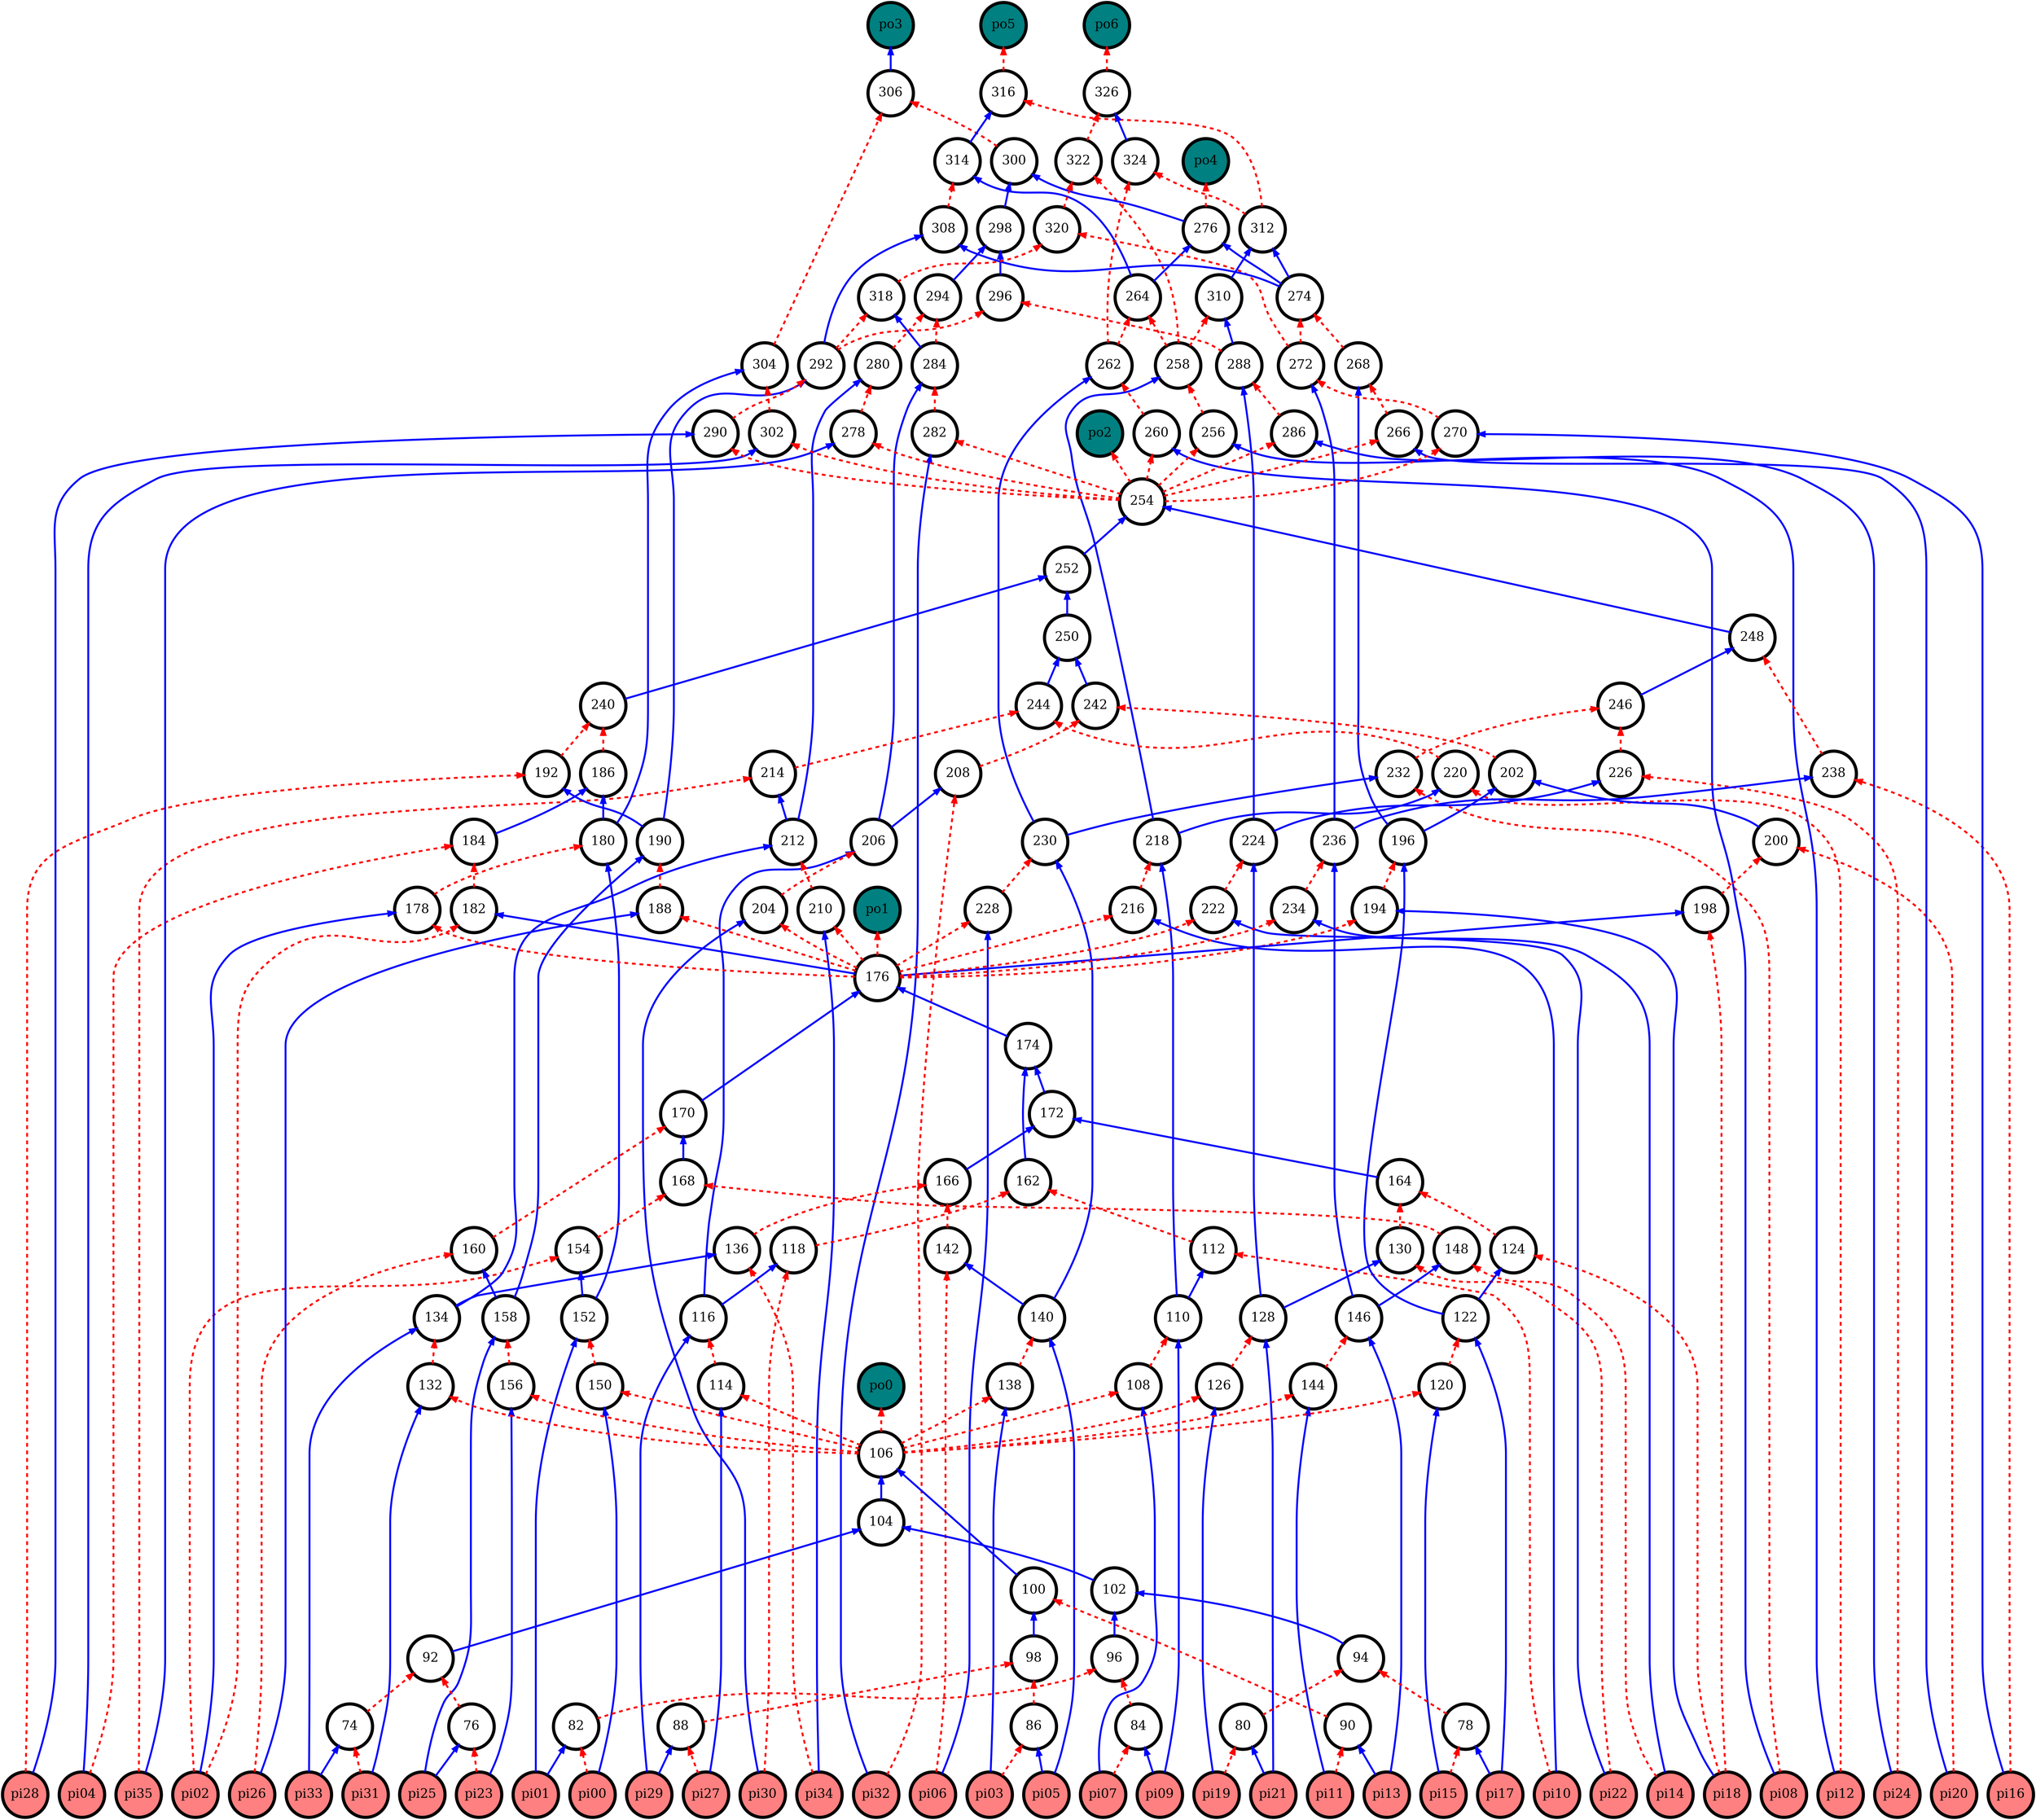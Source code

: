 digraph aig {
"pi00" [shape=circle, height=1, width=1, penwidth=5 style=filled, fillcolor="#ff8080", fontsize=20]
"pi01" [shape=circle, height=1, width=1, penwidth=5 style=filled, fillcolor="#ff8080", fontsize=20]
"pi02" [shape=circle, height=1, width=1, penwidth=5 style=filled, fillcolor="#ff8080", fontsize=20]
"pi03" [shape=circle, height=1, width=1, penwidth=5 style=filled, fillcolor="#ff8080", fontsize=20]
"pi04" [shape=circle, height=1, width=1, penwidth=5 style=filled, fillcolor="#ff8080", fontsize=20]
"pi05" [shape=circle, height=1, width=1, penwidth=5 style=filled, fillcolor="#ff8080", fontsize=20]
"pi06" [shape=circle, height=1, width=1, penwidth=5 style=filled, fillcolor="#ff8080", fontsize=20]
"pi07" [shape=circle, height=1, width=1, penwidth=5 style=filled, fillcolor="#ff8080", fontsize=20]
"pi08" [shape=circle, height=1, width=1, penwidth=5 style=filled, fillcolor="#ff8080", fontsize=20]
"pi09" [shape=circle, height=1, width=1, penwidth=5 style=filled, fillcolor="#ff8080", fontsize=20]
"pi10" [shape=circle, height=1, width=1, penwidth=5 style=filled, fillcolor="#ff8080", fontsize=20]
"pi11" [shape=circle, height=1, width=1, penwidth=5 style=filled, fillcolor="#ff8080", fontsize=20]
"pi12" [shape=circle, height=1, width=1, penwidth=5 style=filled, fillcolor="#ff8080", fontsize=20]
"pi13" [shape=circle, height=1, width=1, penwidth=5 style=filled, fillcolor="#ff8080", fontsize=20]
"pi14" [shape=circle, height=1, width=1, penwidth=5 style=filled, fillcolor="#ff8080", fontsize=20]
"pi15" [shape=circle, height=1, width=1, penwidth=5 style=filled, fillcolor="#ff8080", fontsize=20]
"pi16" [shape=circle, height=1, width=1, penwidth=5 style=filled, fillcolor="#ff8080", fontsize=20]
"pi17" [shape=circle, height=1, width=1, penwidth=5 style=filled, fillcolor="#ff8080", fontsize=20]
"pi18" [shape=circle, height=1, width=1, penwidth=5 style=filled, fillcolor="#ff8080", fontsize=20]
"pi19" [shape=circle, height=1, width=1, penwidth=5 style=filled, fillcolor="#ff8080", fontsize=20]
"pi20" [shape=circle, height=1, width=1, penwidth=5 style=filled, fillcolor="#ff8080", fontsize=20]
"pi21" [shape=circle, height=1, width=1, penwidth=5 style=filled, fillcolor="#ff8080", fontsize=20]
"pi22" [shape=circle, height=1, width=1, penwidth=5 style=filled, fillcolor="#ff8080", fontsize=20]
"pi23" [shape=circle, height=1, width=1, penwidth=5 style=filled, fillcolor="#ff8080", fontsize=20]
"pi24" [shape=circle, height=1, width=1, penwidth=5 style=filled, fillcolor="#ff8080", fontsize=20]
"pi25" [shape=circle, height=1, width=1, penwidth=5 style=filled, fillcolor="#ff8080", fontsize=20]
"pi26" [shape=circle, height=1, width=1, penwidth=5 style=filled, fillcolor="#ff8080", fontsize=20]
"pi27" [shape=circle, height=1, width=1, penwidth=5 style=filled, fillcolor="#ff8080", fontsize=20]
"pi28" [shape=circle, height=1, width=1, penwidth=5 style=filled, fillcolor="#ff8080", fontsize=20]
"pi29" [shape=circle, height=1, width=1, penwidth=5 style=filled, fillcolor="#ff8080", fontsize=20]
"pi30" [shape=circle, height=1, width=1, penwidth=5 style=filled, fillcolor="#ff8080", fontsize=20]
"pi31" [shape=circle, height=1, width=1, penwidth=5 style=filled, fillcolor="#ff8080", fontsize=20]
"pi32" [shape=circle, height=1, width=1, penwidth=5 style=filled, fillcolor="#ff8080", fontsize=20]
"pi33" [shape=circle, height=1, width=1, penwidth=5 style=filled, fillcolor="#ff8080", fontsize=20]
"pi34" [shape=circle, height=1, width=1, penwidth=5 style=filled, fillcolor="#ff8080", fontsize=20]
"pi35" [shape=circle, height=1, width=1, penwidth=5 style=filled, fillcolor="#ff8080", fontsize=20]
"74" [shape=circle, height=1, width=1, penwidth=5 style=filled, fillcolor="#ffffff", fontsize=20]
"76" [shape=circle, height=1, width=1, penwidth=5 style=filled, fillcolor="#ffffff", fontsize=20]
"78" [shape=circle, height=1, width=1, penwidth=5 style=filled, fillcolor="#ffffff", fontsize=20]
"80" [shape=circle, height=1, width=1, penwidth=5 style=filled, fillcolor="#ffffff", fontsize=20]
"82" [shape=circle, height=1, width=1, penwidth=5 style=filled, fillcolor="#ffffff", fontsize=20]
"84" [shape=circle, height=1, width=1, penwidth=5 style=filled, fillcolor="#ffffff", fontsize=20]
"86" [shape=circle, height=1, width=1, penwidth=5 style=filled, fillcolor="#ffffff", fontsize=20]
"88" [shape=circle, height=1, width=1, penwidth=5 style=filled, fillcolor="#ffffff", fontsize=20]
"90" [shape=circle, height=1, width=1, penwidth=5 style=filled, fillcolor="#ffffff", fontsize=20]
"92" [shape=circle, height=1, width=1, penwidth=5 style=filled, fillcolor="#ffffff", fontsize=20]
"94" [shape=circle, height=1, width=1, penwidth=5 style=filled, fillcolor="#ffffff", fontsize=20]
"96" [shape=circle, height=1, width=1, penwidth=5 style=filled, fillcolor="#ffffff", fontsize=20]
"98" [shape=circle, height=1, width=1, penwidth=5 style=filled, fillcolor="#ffffff", fontsize=20]
"100" [shape=circle, height=1, width=1, penwidth=5 style=filled, fillcolor="#ffffff", fontsize=20]
"102" [shape=circle, height=1, width=1, penwidth=5 style=filled, fillcolor="#ffffff", fontsize=20]
"104" [shape=circle, height=1, width=1, penwidth=5 style=filled, fillcolor="#ffffff", fontsize=20]
"106" [shape=circle, height=1, width=1, penwidth=5 style=filled, fillcolor="#ffffff", fontsize=20]
"108" [shape=circle, height=1, width=1, penwidth=5 style=filled, fillcolor="#ffffff", fontsize=20]
"110" [shape=circle, height=1, width=1, penwidth=5 style=filled, fillcolor="#ffffff", fontsize=20]
"112" [shape=circle, height=1, width=1, penwidth=5 style=filled, fillcolor="#ffffff", fontsize=20]
"114" [shape=circle, height=1, width=1, penwidth=5 style=filled, fillcolor="#ffffff", fontsize=20]
"116" [shape=circle, height=1, width=1, penwidth=5 style=filled, fillcolor="#ffffff", fontsize=20]
"118" [shape=circle, height=1, width=1, penwidth=5 style=filled, fillcolor="#ffffff", fontsize=20]
"120" [shape=circle, height=1, width=1, penwidth=5 style=filled, fillcolor="#ffffff", fontsize=20]
"122" [shape=circle, height=1, width=1, penwidth=5 style=filled, fillcolor="#ffffff", fontsize=20]
"124" [shape=circle, height=1, width=1, penwidth=5 style=filled, fillcolor="#ffffff", fontsize=20]
"126" [shape=circle, height=1, width=1, penwidth=5 style=filled, fillcolor="#ffffff", fontsize=20]
"128" [shape=circle, height=1, width=1, penwidth=5 style=filled, fillcolor="#ffffff", fontsize=20]
"130" [shape=circle, height=1, width=1, penwidth=5 style=filled, fillcolor="#ffffff", fontsize=20]
"132" [shape=circle, height=1, width=1, penwidth=5 style=filled, fillcolor="#ffffff", fontsize=20]
"134" [shape=circle, height=1, width=1, penwidth=5 style=filled, fillcolor="#ffffff", fontsize=20]
"136" [shape=circle, height=1, width=1, penwidth=5 style=filled, fillcolor="#ffffff", fontsize=20]
"138" [shape=circle, height=1, width=1, penwidth=5 style=filled, fillcolor="#ffffff", fontsize=20]
"140" [shape=circle, height=1, width=1, penwidth=5 style=filled, fillcolor="#ffffff", fontsize=20]
"142" [shape=circle, height=1, width=1, penwidth=5 style=filled, fillcolor="#ffffff", fontsize=20]
"144" [shape=circle, height=1, width=1, penwidth=5 style=filled, fillcolor="#ffffff", fontsize=20]
"146" [shape=circle, height=1, width=1, penwidth=5 style=filled, fillcolor="#ffffff", fontsize=20]
"148" [shape=circle, height=1, width=1, penwidth=5 style=filled, fillcolor="#ffffff", fontsize=20]
"150" [shape=circle, height=1, width=1, penwidth=5 style=filled, fillcolor="#ffffff", fontsize=20]
"152" [shape=circle, height=1, width=1, penwidth=5 style=filled, fillcolor="#ffffff", fontsize=20]
"154" [shape=circle, height=1, width=1, penwidth=5 style=filled, fillcolor="#ffffff", fontsize=20]
"156" [shape=circle, height=1, width=1, penwidth=5 style=filled, fillcolor="#ffffff", fontsize=20]
"158" [shape=circle, height=1, width=1, penwidth=5 style=filled, fillcolor="#ffffff", fontsize=20]
"160" [shape=circle, height=1, width=1, penwidth=5 style=filled, fillcolor="#ffffff", fontsize=20]
"162" [shape=circle, height=1, width=1, penwidth=5 style=filled, fillcolor="#ffffff", fontsize=20]
"164" [shape=circle, height=1, width=1, penwidth=5 style=filled, fillcolor="#ffffff", fontsize=20]
"166" [shape=circle, height=1, width=1, penwidth=5 style=filled, fillcolor="#ffffff", fontsize=20]
"168" [shape=circle, height=1, width=1, penwidth=5 style=filled, fillcolor="#ffffff", fontsize=20]
"170" [shape=circle, height=1, width=1, penwidth=5 style=filled, fillcolor="#ffffff", fontsize=20]
"172" [shape=circle, height=1, width=1, penwidth=5 style=filled, fillcolor="#ffffff", fontsize=20]
"174" [shape=circle, height=1, width=1, penwidth=5 style=filled, fillcolor="#ffffff", fontsize=20]
"176" [shape=circle, height=1, width=1, penwidth=5 style=filled, fillcolor="#ffffff", fontsize=20]
"178" [shape=circle, height=1, width=1, penwidth=5 style=filled, fillcolor="#ffffff", fontsize=20]
"180" [shape=circle, height=1, width=1, penwidth=5 style=filled, fillcolor="#ffffff", fontsize=20]
"182" [shape=circle, height=1, width=1, penwidth=5 style=filled, fillcolor="#ffffff", fontsize=20]
"184" [shape=circle, height=1, width=1, penwidth=5 style=filled, fillcolor="#ffffff", fontsize=20]
"186" [shape=circle, height=1, width=1, penwidth=5 style=filled, fillcolor="#ffffff", fontsize=20]
"188" [shape=circle, height=1, width=1, penwidth=5 style=filled, fillcolor="#ffffff", fontsize=20]
"190" [shape=circle, height=1, width=1, penwidth=5 style=filled, fillcolor="#ffffff", fontsize=20]
"192" [shape=circle, height=1, width=1, penwidth=5 style=filled, fillcolor="#ffffff", fontsize=20]
"194" [shape=circle, height=1, width=1, penwidth=5 style=filled, fillcolor="#ffffff", fontsize=20]
"196" [shape=circle, height=1, width=1, penwidth=5 style=filled, fillcolor="#ffffff", fontsize=20]
"198" [shape=circle, height=1, width=1, penwidth=5 style=filled, fillcolor="#ffffff", fontsize=20]
"200" [shape=circle, height=1, width=1, penwidth=5 style=filled, fillcolor="#ffffff", fontsize=20]
"202" [shape=circle, height=1, width=1, penwidth=5 style=filled, fillcolor="#ffffff", fontsize=20]
"204" [shape=circle, height=1, width=1, penwidth=5 style=filled, fillcolor="#ffffff", fontsize=20]
"206" [shape=circle, height=1, width=1, penwidth=5 style=filled, fillcolor="#ffffff", fontsize=20]
"208" [shape=circle, height=1, width=1, penwidth=5 style=filled, fillcolor="#ffffff", fontsize=20]
"210" [shape=circle, height=1, width=1, penwidth=5 style=filled, fillcolor="#ffffff", fontsize=20]
"212" [shape=circle, height=1, width=1, penwidth=5 style=filled, fillcolor="#ffffff", fontsize=20]
"214" [shape=circle, height=1, width=1, penwidth=5 style=filled, fillcolor="#ffffff", fontsize=20]
"216" [shape=circle, height=1, width=1, penwidth=5 style=filled, fillcolor="#ffffff", fontsize=20]
"218" [shape=circle, height=1, width=1, penwidth=5 style=filled, fillcolor="#ffffff", fontsize=20]
"220" [shape=circle, height=1, width=1, penwidth=5 style=filled, fillcolor="#ffffff", fontsize=20]
"222" [shape=circle, height=1, width=1, penwidth=5 style=filled, fillcolor="#ffffff", fontsize=20]
"224" [shape=circle, height=1, width=1, penwidth=5 style=filled, fillcolor="#ffffff", fontsize=20]
"226" [shape=circle, height=1, width=1, penwidth=5 style=filled, fillcolor="#ffffff", fontsize=20]
"228" [shape=circle, height=1, width=1, penwidth=5 style=filled, fillcolor="#ffffff", fontsize=20]
"230" [shape=circle, height=1, width=1, penwidth=5 style=filled, fillcolor="#ffffff", fontsize=20]
"232" [shape=circle, height=1, width=1, penwidth=5 style=filled, fillcolor="#ffffff", fontsize=20]
"234" [shape=circle, height=1, width=1, penwidth=5 style=filled, fillcolor="#ffffff", fontsize=20]
"236" [shape=circle, height=1, width=1, penwidth=5 style=filled, fillcolor="#ffffff", fontsize=20]
"238" [shape=circle, height=1, width=1, penwidth=5 style=filled, fillcolor="#ffffff", fontsize=20]
"240" [shape=circle, height=1, width=1, penwidth=5 style=filled, fillcolor="#ffffff", fontsize=20]
"242" [shape=circle, height=1, width=1, penwidth=5 style=filled, fillcolor="#ffffff", fontsize=20]
"244" [shape=circle, height=1, width=1, penwidth=5 style=filled, fillcolor="#ffffff", fontsize=20]
"246" [shape=circle, height=1, width=1, penwidth=5 style=filled, fillcolor="#ffffff", fontsize=20]
"248" [shape=circle, height=1, width=1, penwidth=5 style=filled, fillcolor="#ffffff", fontsize=20]
"250" [shape=circle, height=1, width=1, penwidth=5 style=filled, fillcolor="#ffffff", fontsize=20]
"252" [shape=circle, height=1, width=1, penwidth=5 style=filled, fillcolor="#ffffff", fontsize=20]
"254" [shape=circle, height=1, width=1, penwidth=5 style=filled, fillcolor="#ffffff", fontsize=20]
"256" [shape=circle, height=1, width=1, penwidth=5 style=filled, fillcolor="#ffffff", fontsize=20]
"258" [shape=circle, height=1, width=1, penwidth=5 style=filled, fillcolor="#ffffff", fontsize=20]
"260" [shape=circle, height=1, width=1, penwidth=5 style=filled, fillcolor="#ffffff", fontsize=20]
"262" [shape=circle, height=1, width=1, penwidth=5 style=filled, fillcolor="#ffffff", fontsize=20]
"264" [shape=circle, height=1, width=1, penwidth=5 style=filled, fillcolor="#ffffff", fontsize=20]
"266" [shape=circle, height=1, width=1, penwidth=5 style=filled, fillcolor="#ffffff", fontsize=20]
"268" [shape=circle, height=1, width=1, penwidth=5 style=filled, fillcolor="#ffffff", fontsize=20]
"270" [shape=circle, height=1, width=1, penwidth=5 style=filled, fillcolor="#ffffff", fontsize=20]
"272" [shape=circle, height=1, width=1, penwidth=5 style=filled, fillcolor="#ffffff", fontsize=20]
"274" [shape=circle, height=1, width=1, penwidth=5 style=filled, fillcolor="#ffffff", fontsize=20]
"276" [shape=circle, height=1, width=1, penwidth=5 style=filled, fillcolor="#ffffff", fontsize=20]
"278" [shape=circle, height=1, width=1, penwidth=5 style=filled, fillcolor="#ffffff", fontsize=20]
"280" [shape=circle, height=1, width=1, penwidth=5 style=filled, fillcolor="#ffffff", fontsize=20]
"282" [shape=circle, height=1, width=1, penwidth=5 style=filled, fillcolor="#ffffff", fontsize=20]
"284" [shape=circle, height=1, width=1, penwidth=5 style=filled, fillcolor="#ffffff", fontsize=20]
"286" [shape=circle, height=1, width=1, penwidth=5 style=filled, fillcolor="#ffffff", fontsize=20]
"288" [shape=circle, height=1, width=1, penwidth=5 style=filled, fillcolor="#ffffff", fontsize=20]
"290" [shape=circle, height=1, width=1, penwidth=5 style=filled, fillcolor="#ffffff", fontsize=20]
"292" [shape=circle, height=1, width=1, penwidth=5 style=filled, fillcolor="#ffffff", fontsize=20]
"294" [shape=circle, height=1, width=1, penwidth=5 style=filled, fillcolor="#ffffff", fontsize=20]
"296" [shape=circle, height=1, width=1, penwidth=5 style=filled, fillcolor="#ffffff", fontsize=20]
"298" [shape=circle, height=1, width=1, penwidth=5 style=filled, fillcolor="#ffffff", fontsize=20]
"300" [shape=circle, height=1, width=1, penwidth=5 style=filled, fillcolor="#ffffff", fontsize=20]
"302" [shape=circle, height=1, width=1, penwidth=5 style=filled, fillcolor="#ffffff", fontsize=20]
"304" [shape=circle, height=1, width=1, penwidth=5 style=filled, fillcolor="#ffffff", fontsize=20]
"306" [shape=circle, height=1, width=1, penwidth=5 style=filled, fillcolor="#ffffff", fontsize=20]
"308" [shape=circle, height=1, width=1, penwidth=5 style=filled, fillcolor="#ffffff", fontsize=20]
"310" [shape=circle, height=1, width=1, penwidth=5 style=filled, fillcolor="#ffffff", fontsize=20]
"312" [shape=circle, height=1, width=1, penwidth=5 style=filled, fillcolor="#ffffff", fontsize=20]
"314" [shape=circle, height=1, width=1, penwidth=5 style=filled, fillcolor="#ffffff", fontsize=20]
"316" [shape=circle, height=1, width=1, penwidth=5 style=filled, fillcolor="#ffffff", fontsize=20]
"318" [shape=circle, height=1, width=1, penwidth=5 style=filled, fillcolor="#ffffff", fontsize=20]
"320" [shape=circle, height=1, width=1, penwidth=5 style=filled, fillcolor="#ffffff", fontsize=20]
"322" [shape=circle, height=1, width=1, penwidth=5 style=filled, fillcolor="#ffffff", fontsize=20]
"324" [shape=circle, height=1, width=1, penwidth=5 style=filled, fillcolor="#ffffff", fontsize=20]
"326" [shape=circle, height=1, width=1, penwidth=5 style=filled, fillcolor="#ffffff", fontsize=20]
"po0" [shape=circle, height=1, width=1, penwidth=5 style=filled, fillcolor="#008080", fontsize=20]
"po1" [shape=circle, height=1, width=1, penwidth=5 style=filled, fillcolor="#008080", fontsize=20]
"po2" [shape=circle, height=1, width=1, penwidth=5 style=filled, fillcolor="#008080", fontsize=20]
"po3" [shape=circle, height=1, width=1, penwidth=5 style=filled, fillcolor="#008080", fontsize=20]
"po4" [shape=circle, height=1, width=1, penwidth=5 style=filled, fillcolor="#008080", fontsize=20]
"po5" [shape=circle, height=1, width=1, penwidth=5 style=filled, fillcolor="#008080", fontsize=20]
"po6" [shape=circle, height=1, width=1, penwidth=5 style=filled, fillcolor="#008080", fontsize=20]
"pi33" -> "74" [penwidth = 3, color=blue]
"pi31" -> "74" [penwidth = 3, color=red, style=dashed]
"pi25" -> "76" [penwidth = 3, color=blue]
"pi23" -> "76" [penwidth = 3, color=red, style=dashed]
"pi17" -> "78" [penwidth = 3, color=blue]
"pi15" -> "78" [penwidth = 3, color=red, style=dashed]
"pi21" -> "80" [penwidth = 3, color=blue]
"pi19" -> "80" [penwidth = 3, color=red, style=dashed]
"pi01" -> "82" [penwidth = 3, color=blue]
"pi00" -> "82" [penwidth = 3, color=red, style=dashed]
"pi09" -> "84" [penwidth = 3, color=blue]
"pi07" -> "84" [penwidth = 3, color=red, style=dashed]
"pi05" -> "86" [penwidth = 3, color=blue]
"pi03" -> "86" [penwidth = 3, color=red, style=dashed]
"pi29" -> "88" [penwidth = 3, color=blue]
"pi27" -> "88" [penwidth = 3, color=red, style=dashed]
"pi13" -> "90" [penwidth = 3, color=blue]
"pi11" -> "90" [penwidth = 3, color=red, style=dashed]
"76" -> "92" [penwidth = 3, color=red, style=dashed]
"74" -> "92" [penwidth = 3, color=red, style=dashed]
"80" -> "94" [penwidth = 3, color=red, style=dashed]
"78" -> "94" [penwidth = 3, color=red, style=dashed]
"84" -> "96" [penwidth = 3, color=red, style=dashed]
"82" -> "96" [penwidth = 3, color=red, style=dashed]
"88" -> "98" [penwidth = 3, color=red, style=dashed]
"86" -> "98" [penwidth = 3, color=red, style=dashed]
"98" -> "100" [penwidth = 3, color=blue]
"90" -> "100" [penwidth = 3, color=red, style=dashed]
"96" -> "102" [penwidth = 3, color=blue]
"94" -> "102" [penwidth = 3, color=blue]
"102" -> "104" [penwidth = 3, color=blue]
"92" -> "104" [penwidth = 3, color=blue]
"104" -> "106" [penwidth = 3, color=blue]
"100" -> "106" [penwidth = 3, color=blue]
"106" -> "108" [penwidth = 3, color=red, style=dashed]
"pi07" -> "108" [penwidth = 3, color=blue]
"108" -> "110" [penwidth = 3, color=red, style=dashed]
"pi09" -> "110" [penwidth = 3, color=blue]
"110" -> "112" [penwidth = 3, color=blue]
"pi10" -> "112" [penwidth = 3, color=red, style=dashed]
"106" -> "114" [penwidth = 3, color=red, style=dashed]
"pi27" -> "114" [penwidth = 3, color=blue]
"114" -> "116" [penwidth = 3, color=red, style=dashed]
"pi29" -> "116" [penwidth = 3, color=blue]
"116" -> "118" [penwidth = 3, color=blue]
"pi30" -> "118" [penwidth = 3, color=red, style=dashed]
"106" -> "120" [penwidth = 3, color=red, style=dashed]
"pi15" -> "120" [penwidth = 3, color=blue]
"120" -> "122" [penwidth = 3, color=red, style=dashed]
"pi17" -> "122" [penwidth = 3, color=blue]
"122" -> "124" [penwidth = 3, color=blue]
"pi18" -> "124" [penwidth = 3, color=red, style=dashed]
"106" -> "126" [penwidth = 3, color=red, style=dashed]
"pi19" -> "126" [penwidth = 3, color=blue]
"126" -> "128" [penwidth = 3, color=red, style=dashed]
"pi21" -> "128" [penwidth = 3, color=blue]
"128" -> "130" [penwidth = 3, color=blue]
"pi22" -> "130" [penwidth = 3, color=red, style=dashed]
"106" -> "132" [penwidth = 3, color=red, style=dashed]
"pi31" -> "132" [penwidth = 3, color=blue]
"132" -> "134" [penwidth = 3, color=red, style=dashed]
"pi33" -> "134" [penwidth = 3, color=blue]
"134" -> "136" [penwidth = 3, color=blue]
"pi34" -> "136" [penwidth = 3, color=red, style=dashed]
"106" -> "138" [penwidth = 3, color=red, style=dashed]
"pi03" -> "138" [penwidth = 3, color=blue]
"138" -> "140" [penwidth = 3, color=red, style=dashed]
"pi05" -> "140" [penwidth = 3, color=blue]
"140" -> "142" [penwidth = 3, color=blue]
"pi06" -> "142" [penwidth = 3, color=red, style=dashed]
"106" -> "144" [penwidth = 3, color=red, style=dashed]
"pi11" -> "144" [penwidth = 3, color=blue]
"144" -> "146" [penwidth = 3, color=red, style=dashed]
"pi13" -> "146" [penwidth = 3, color=blue]
"146" -> "148" [penwidth = 3, color=blue]
"pi14" -> "148" [penwidth = 3, color=red, style=dashed]
"106" -> "150" [penwidth = 3, color=red, style=dashed]
"pi00" -> "150" [penwidth = 3, color=blue]
"150" -> "152" [penwidth = 3, color=red, style=dashed]
"pi01" -> "152" [penwidth = 3, color=blue]
"152" -> "154" [penwidth = 3, color=blue]
"pi02" -> "154" [penwidth = 3, color=red, style=dashed]
"106" -> "156" [penwidth = 3, color=red, style=dashed]
"pi23" -> "156" [penwidth = 3, color=blue]
"156" -> "158" [penwidth = 3, color=red, style=dashed]
"pi25" -> "158" [penwidth = 3, color=blue]
"158" -> "160" [penwidth = 3, color=blue]
"pi26" -> "160" [penwidth = 3, color=red, style=dashed]
"118" -> "162" [penwidth = 3, color=red, style=dashed]
"112" -> "162" [penwidth = 3, color=red, style=dashed]
"130" -> "164" [penwidth = 3, color=red, style=dashed]
"124" -> "164" [penwidth = 3, color=red, style=dashed]
"142" -> "166" [penwidth = 3, color=red, style=dashed]
"136" -> "166" [penwidth = 3, color=red, style=dashed]
"154" -> "168" [penwidth = 3, color=red, style=dashed]
"148" -> "168" [penwidth = 3, color=red, style=dashed]
"168" -> "170" [penwidth = 3, color=blue]
"160" -> "170" [penwidth = 3, color=red, style=dashed]
"166" -> "172" [penwidth = 3, color=blue]
"164" -> "172" [penwidth = 3, color=blue]
"172" -> "174" [penwidth = 3, color=blue]
"162" -> "174" [penwidth = 3, color=blue]
"174" -> "176" [penwidth = 3, color=blue]
"170" -> "176" [penwidth = 3, color=blue]
"176" -> "178" [penwidth = 3, color=red, style=dashed]
"pi02" -> "178" [penwidth = 3, color=blue]
"178" -> "180" [penwidth = 3, color=red, style=dashed]
"152" -> "180" [penwidth = 3, color=blue]
"176" -> "182" [penwidth = 3, color=blue]
"pi02" -> "182" [penwidth = 3, color=red, style=dashed]
"182" -> "184" [penwidth = 3, color=red, style=dashed]
"pi04" -> "184" [penwidth = 3, color=red, style=dashed]
"184" -> "186" [penwidth = 3, color=blue]
"180" -> "186" [penwidth = 3, color=blue]
"176" -> "188" [penwidth = 3, color=red, style=dashed]
"pi26" -> "188" [penwidth = 3, color=blue]
"188" -> "190" [penwidth = 3, color=red, style=dashed]
"158" -> "190" [penwidth = 3, color=blue]
"190" -> "192" [penwidth = 3, color=blue]
"pi28" -> "192" [penwidth = 3, color=red, style=dashed]
"176" -> "194" [penwidth = 3, color=red, style=dashed]
"pi18" -> "194" [penwidth = 3, color=blue]
"194" -> "196" [penwidth = 3, color=red, style=dashed]
"122" -> "196" [penwidth = 3, color=blue]
"176" -> "198" [penwidth = 3, color=blue]
"pi18" -> "198" [penwidth = 3, color=red, style=dashed]
"198" -> "200" [penwidth = 3, color=red, style=dashed]
"pi20" -> "200" [penwidth = 3, color=red, style=dashed]
"200" -> "202" [penwidth = 3, color=blue]
"196" -> "202" [penwidth = 3, color=blue]
"176" -> "204" [penwidth = 3, color=red, style=dashed]
"pi30" -> "204" [penwidth = 3, color=blue]
"204" -> "206" [penwidth = 3, color=red, style=dashed]
"116" -> "206" [penwidth = 3, color=blue]
"206" -> "208" [penwidth = 3, color=blue]
"pi32" -> "208" [penwidth = 3, color=red, style=dashed]
"176" -> "210" [penwidth = 3, color=red, style=dashed]
"pi34" -> "210" [penwidth = 3, color=blue]
"210" -> "212" [penwidth = 3, color=red, style=dashed]
"134" -> "212" [penwidth = 3, color=blue]
"212" -> "214" [penwidth = 3, color=blue]
"pi35" -> "214" [penwidth = 3, color=red, style=dashed]
"176" -> "216" [penwidth = 3, color=red, style=dashed]
"pi10" -> "216" [penwidth = 3, color=blue]
"216" -> "218" [penwidth = 3, color=red, style=dashed]
"110" -> "218" [penwidth = 3, color=blue]
"218" -> "220" [penwidth = 3, color=blue]
"pi12" -> "220" [penwidth = 3, color=red, style=dashed]
"176" -> "222" [penwidth = 3, color=red, style=dashed]
"pi22" -> "222" [penwidth = 3, color=blue]
"222" -> "224" [penwidth = 3, color=red, style=dashed]
"128" -> "224" [penwidth = 3, color=blue]
"224" -> "226" [penwidth = 3, color=blue]
"pi24" -> "226" [penwidth = 3, color=red, style=dashed]
"176" -> "228" [penwidth = 3, color=red, style=dashed]
"pi06" -> "228" [penwidth = 3, color=blue]
"228" -> "230" [penwidth = 3, color=red, style=dashed]
"140" -> "230" [penwidth = 3, color=blue]
"230" -> "232" [penwidth = 3, color=blue]
"pi08" -> "232" [penwidth = 3, color=red, style=dashed]
"176" -> "234" [penwidth = 3, color=red, style=dashed]
"pi14" -> "234" [penwidth = 3, color=blue]
"234" -> "236" [penwidth = 3, color=red, style=dashed]
"146" -> "236" [penwidth = 3, color=blue]
"236" -> "238" [penwidth = 3, color=blue]
"pi16" -> "238" [penwidth = 3, color=red, style=dashed]
"192" -> "240" [penwidth = 3, color=red, style=dashed]
"186" -> "240" [penwidth = 3, color=red, style=dashed]
"208" -> "242" [penwidth = 3, color=red, style=dashed]
"202" -> "242" [penwidth = 3, color=red, style=dashed]
"220" -> "244" [penwidth = 3, color=red, style=dashed]
"214" -> "244" [penwidth = 3, color=red, style=dashed]
"232" -> "246" [penwidth = 3, color=red, style=dashed]
"226" -> "246" [penwidth = 3, color=red, style=dashed]
"246" -> "248" [penwidth = 3, color=blue]
"238" -> "248" [penwidth = 3, color=red, style=dashed]
"244" -> "250" [penwidth = 3, color=blue]
"242" -> "250" [penwidth = 3, color=blue]
"250" -> "252" [penwidth = 3, color=blue]
"240" -> "252" [penwidth = 3, color=blue]
"252" -> "254" [penwidth = 3, color=blue]
"248" -> "254" [penwidth = 3, color=blue]
"254" -> "256" [penwidth = 3, color=red, style=dashed]
"pi12" -> "256" [penwidth = 3, color=blue]
"256" -> "258" [penwidth = 3, color=red, style=dashed]
"218" -> "258" [penwidth = 3, color=blue]
"254" -> "260" [penwidth = 3, color=red, style=dashed]
"pi08" -> "260" [penwidth = 3, color=blue]
"260" -> "262" [penwidth = 3, color=red, style=dashed]
"230" -> "262" [penwidth = 3, color=blue]
"262" -> "264" [penwidth = 3, color=red, style=dashed]
"258" -> "264" [penwidth = 3, color=red, style=dashed]
"254" -> "266" [penwidth = 3, color=red, style=dashed]
"pi20" -> "266" [penwidth = 3, color=blue]
"266" -> "268" [penwidth = 3, color=red, style=dashed]
"196" -> "268" [penwidth = 3, color=blue]
"254" -> "270" [penwidth = 3, color=red, style=dashed]
"pi16" -> "270" [penwidth = 3, color=blue]
"270" -> "272" [penwidth = 3, color=red, style=dashed]
"236" -> "272" [penwidth = 3, color=blue]
"272" -> "274" [penwidth = 3, color=red, style=dashed]
"268" -> "274" [penwidth = 3, color=red, style=dashed]
"274" -> "276" [penwidth = 3, color=blue]
"264" -> "276" [penwidth = 3, color=blue]
"254" -> "278" [penwidth = 3, color=red, style=dashed]
"pi35" -> "278" [penwidth = 3, color=blue]
"278" -> "280" [penwidth = 3, color=red, style=dashed]
"212" -> "280" [penwidth = 3, color=blue]
"254" -> "282" [penwidth = 3, color=red, style=dashed]
"pi32" -> "282" [penwidth = 3, color=blue]
"282" -> "284" [penwidth = 3, color=red, style=dashed]
"206" -> "284" [penwidth = 3, color=blue]
"254" -> "286" [penwidth = 3, color=red, style=dashed]
"pi24" -> "286" [penwidth = 3, color=blue]
"286" -> "288" [penwidth = 3, color=red, style=dashed]
"224" -> "288" [penwidth = 3, color=blue]
"254" -> "290" [penwidth = 3, color=red, style=dashed]
"pi28" -> "290" [penwidth = 3, color=blue]
"290" -> "292" [penwidth = 3, color=red, style=dashed]
"190" -> "292" [penwidth = 3, color=blue]
"284" -> "294" [penwidth = 3, color=red, style=dashed]
"280" -> "294" [penwidth = 3, color=red, style=dashed]
"292" -> "296" [penwidth = 3, color=red, style=dashed]
"288" -> "296" [penwidth = 3, color=red, style=dashed]
"296" -> "298" [penwidth = 3, color=blue]
"294" -> "298" [penwidth = 3, color=blue]
"298" -> "300" [penwidth = 3, color=blue]
"276" -> "300" [penwidth = 3, color=blue]
"254" -> "302" [penwidth = 3, color=red, style=dashed]
"pi04" -> "302" [penwidth = 3, color=blue]
"302" -> "304" [penwidth = 3, color=red, style=dashed]
"180" -> "304" [penwidth = 3, color=blue]
"304" -> "306" [penwidth = 3, color=red, style=dashed]
"300" -> "306" [penwidth = 3, color=red, style=dashed]
"292" -> "308" [penwidth = 3, color=blue]
"274" -> "308" [penwidth = 3, color=blue]
"288" -> "310" [penwidth = 3, color=blue]
"258" -> "310" [penwidth = 3, color=red, style=dashed]
"310" -> "312" [penwidth = 3, color=blue]
"274" -> "312" [penwidth = 3, color=blue]
"308" -> "314" [penwidth = 3, color=red, style=dashed]
"264" -> "314" [penwidth = 3, color=blue]
"314" -> "316" [penwidth = 3, color=blue]
"312" -> "316" [penwidth = 3, color=red, style=dashed]
"292" -> "318" [penwidth = 3, color=red, style=dashed]
"284" -> "318" [penwidth = 3, color=blue]
"318" -> "320" [penwidth = 3, color=red, style=dashed]
"272" -> "320" [penwidth = 3, color=red, style=dashed]
"320" -> "322" [penwidth = 3, color=red, style=dashed]
"258" -> "322" [penwidth = 3, color=red, style=dashed]
"312" -> "324" [penwidth = 3, color=red, style=dashed]
"262" -> "324" [penwidth = 3, color=red, style=dashed]
"324" -> "326" [penwidth = 3, color=blue]
"322" -> "326" [penwidth = 3, color=red, style=dashed]
"106" -> "po0" [penwidth = 3, color=red, style=dashed]
"176" -> "po1" [penwidth = 3, color=red, style=dashed]
"254" -> "po2" [penwidth = 3, color=red, style=dashed]
"306" -> "po3" [penwidth = 3, color=blue]
"276" -> "po4" [penwidth = 3, color=red, style=dashed]
"316" -> "po5" [penwidth = 3, color=red, style=dashed]
"326" -> "po6" [penwidth = 3, color=red, style=dashed]
{ rank=source; "pi00" "pi01" "pi02" "pi03" "pi04" "pi05" "pi06" "pi07" "pi08" "pi09" "pi10" "pi11" "pi12" "pi13" "pi14" "pi15" "pi16" "pi17" "pi18" "pi19" "pi20" "pi21" "pi22" "pi23" "pi24" "pi25" "pi26" "pi27" "pi28" "pi29" "pi30" "pi31" "pi32" "pi33" "pi34" "pi35" }
{ rank=since; "po0" "po1" "po2" "po3" "po4" "po5" "po6" }
rankdir="BT"
}